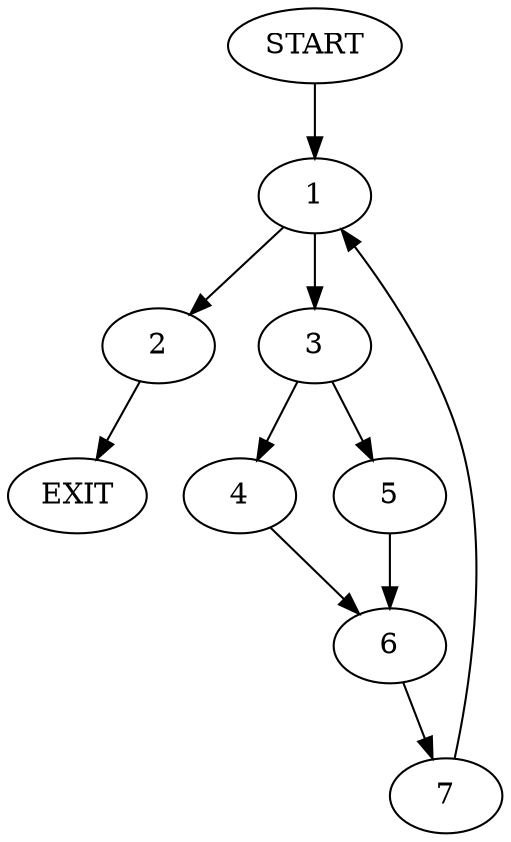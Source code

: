 digraph { 
0 [label="START"];
1;
2;
3;
4;
5;
6;
7;
8[label="EXIT"];
0 -> 1;
1 -> 3;
1 -> 2;
2 -> 8;
3 -> 4;
3 -> 5;
4 -> 6;
5 -> 6;
6 -> 7;
7 -> 1;
}